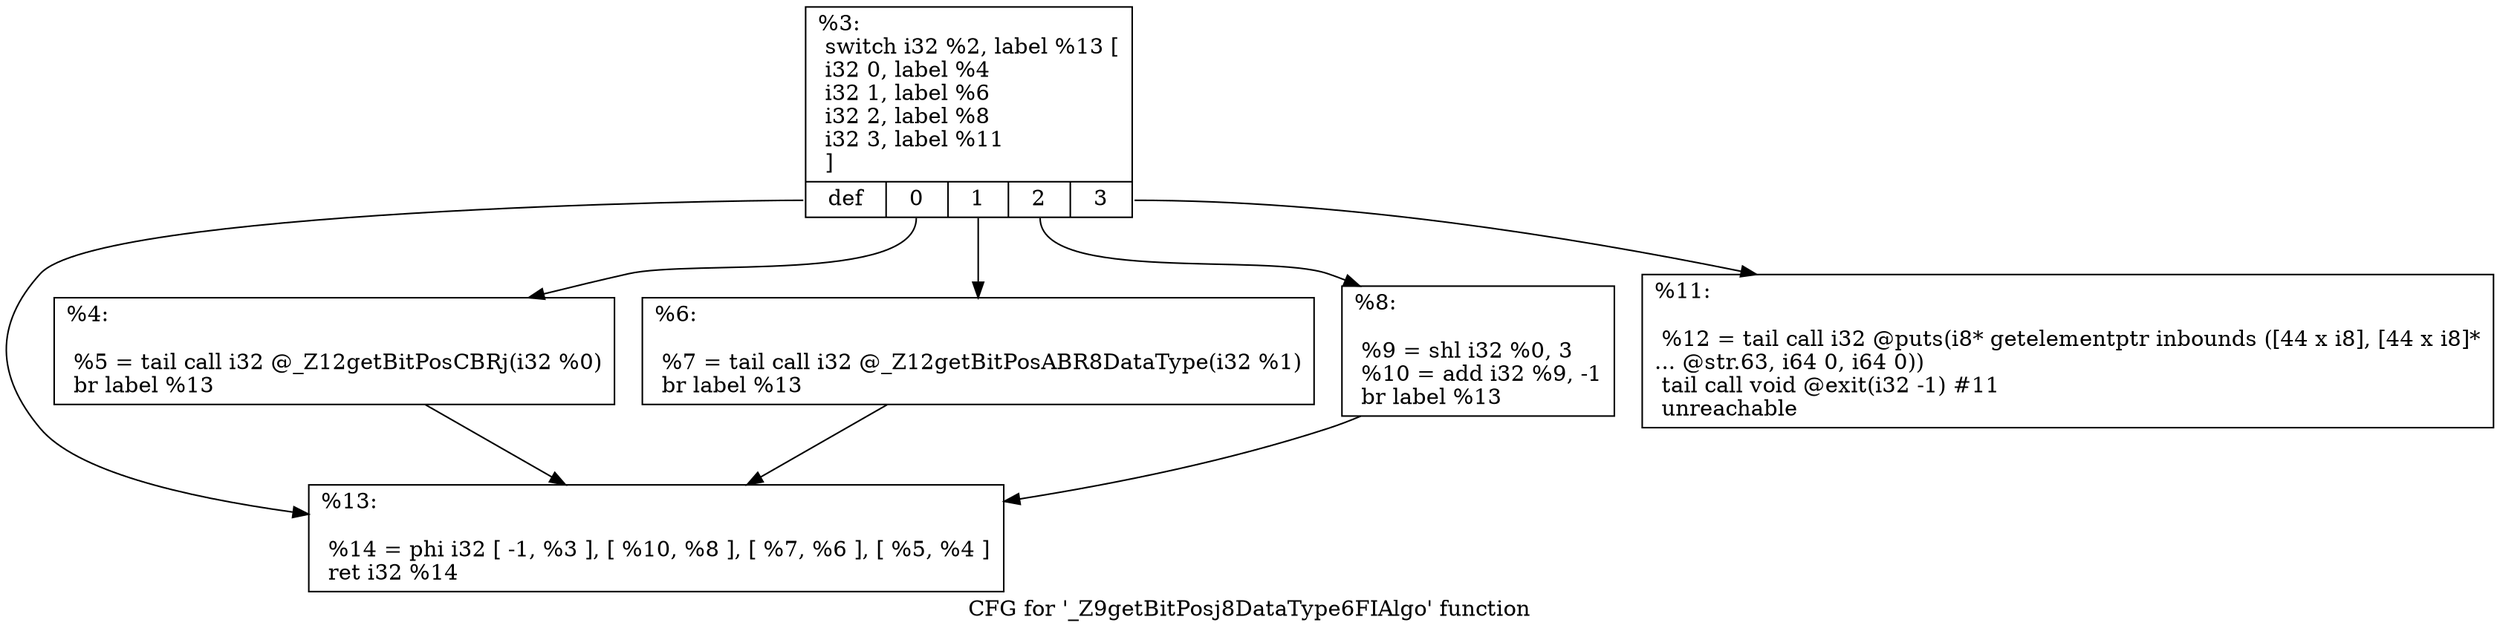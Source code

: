 digraph "CFG for '_Z9getBitPosj8DataType6FIAlgo' function" {
	label="CFG for '_Z9getBitPosj8DataType6FIAlgo' function";

	Node0x3153e30 [shape=record,label="{%3:\l  switch i32 %2, label %13 [\l    i32 0, label %4\l    i32 1, label %6\l    i32 2, label %8\l    i32 3, label %11\l  ]\l|{<s0>def|<s1>0|<s2>1|<s3>2|<s4>3}}"];
	Node0x3153e30:s0 -> Node0x3153fc0;
	Node0x3153e30:s1 -> Node0x3153e80;
	Node0x3153e30:s2 -> Node0x3153ed0;
	Node0x3153e30:s3 -> Node0x3153f20;
	Node0x3153e30:s4 -> Node0x3153f70;
	Node0x3153e80 [shape=record,label="{%4:\l\l  %5 = tail call i32 @_Z12getBitPosCBRj(i32 %0)\l  br label %13\l}"];
	Node0x3153e80 -> Node0x3153fc0;
	Node0x3153ed0 [shape=record,label="{%6:\l\l  %7 = tail call i32 @_Z12getBitPosABR8DataType(i32 %1)\l  br label %13\l}"];
	Node0x3153ed0 -> Node0x3153fc0;
	Node0x3153f20 [shape=record,label="{%8:\l\l  %9 = shl i32 %0, 3\l  %10 = add i32 %9, -1\l  br label %13\l}"];
	Node0x3153f20 -> Node0x3153fc0;
	Node0x3153f70 [shape=record,label="{%11:\l\l  %12 = tail call i32 @puts(i8* getelementptr inbounds ([44 x i8], [44 x i8]*\l... @str.63, i64 0, i64 0))\l  tail call void @exit(i32 -1) #11\l  unreachable\l}"];
	Node0x3153fc0 [shape=record,label="{%13:\l\l  %14 = phi i32 [ -1, %3 ], [ %10, %8 ], [ %7, %6 ], [ %5, %4 ]\l  ret i32 %14\l}"];
}
